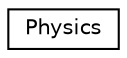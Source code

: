 digraph "Graphical Class Hierarchy"
{
  edge [fontname="Helvetica",fontsize="10",labelfontname="Helvetica",labelfontsize="10"];
  node [fontname="Helvetica",fontsize="10",shape=record];
  rankdir="LR";
  Node1 [label="Physics",height=0.2,width=0.4,color="black", fillcolor="white", style="filled",URL="$classPhysics.html"];
}
